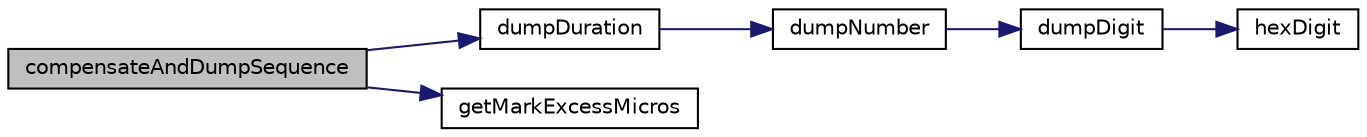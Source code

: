 digraph "compensateAndDumpSequence"
{
 // LATEX_PDF_SIZE
  edge [fontname="Helvetica",fontsize="10",labelfontname="Helvetica",labelfontsize="10"];
  node [fontname="Helvetica",fontsize="10",shape=record];
  rankdir="LR";
  Node1 [label="compensateAndDumpSequence",height=0.2,width=0.4,color="black", fillcolor="grey75", style="filled", fontcolor="black",tooltip=" "];
  Node1 -> Node2 [color="midnightblue",fontsize="10",style="solid",fontname="Helvetica"];
  Node2 [label="dumpDuration",height=0.2,width=0.4,color="black", fillcolor="white", style="filled",URL="$_i_r_remote___library_2ir___pronto_8hpp.html#ga479fbb18cdfa303a8bc4322123f831df",tooltip=" "];
  Node2 -> Node3 [color="midnightblue",fontsize="10",style="solid",fontname="Helvetica"];
  Node3 [label="dumpNumber",height=0.2,width=0.4,color="black", fillcolor="white", style="filled",URL="$_i_r_remote___library_2ir___pronto_8hpp.html#ga69048be6384abbbe3c17e3f25432a392",tooltip=" "];
  Node3 -> Node4 [color="midnightblue",fontsize="10",style="solid",fontname="Helvetica"];
  Node4 [label="dumpDigit",height=0.2,width=0.4,color="black", fillcolor="white", style="filled",URL="$_i_r_remote___library_2ir___pronto_8hpp.html#gaa82a581fafa8fa2310b7241fe1ded33d",tooltip=" "];
  Node4 -> Node5 [color="midnightblue",fontsize="10",style="solid",fontname="Helvetica"];
  Node5 [label="hexDigit",height=0.2,width=0.4,color="black", fillcolor="white", style="filled",URL="$_i_r_remote___library_2ir___pronto_8hpp.html#ga7741bc8892620b5da6c38a29d3d48668",tooltip=" "];
  Node1 -> Node6 [color="midnightblue",fontsize="10",style="solid",fontname="Helvetica"];
  Node6 [label="getMarkExcessMicros",height=0.2,width=0.4,color="black", fillcolor="white", style="filled",URL="$group___receiving.html#gab1d28d4dd67d6bf808c0328a92e2d863",tooltip=" "];
}
